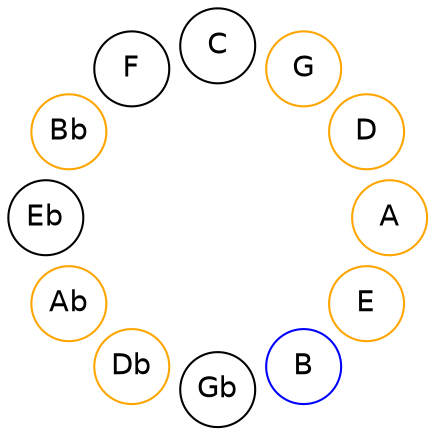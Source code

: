 
graph {

layout = circo;
mindist = .1

node [shape = circle, fontname = Helvetica, margin = 0]
edge [style=invis]

subgraph 1 {
	E -- B -- Gb -- Db -- Ab -- Eb -- Bb -- F -- C -- G -- D -- A -- E
}

E [color=orange];
B [color=blue];
Db [color=orange];
Ab [color=orange];
Bb [color=orange];
G [color=orange];
D [color=orange];
A [color=orange];
}
